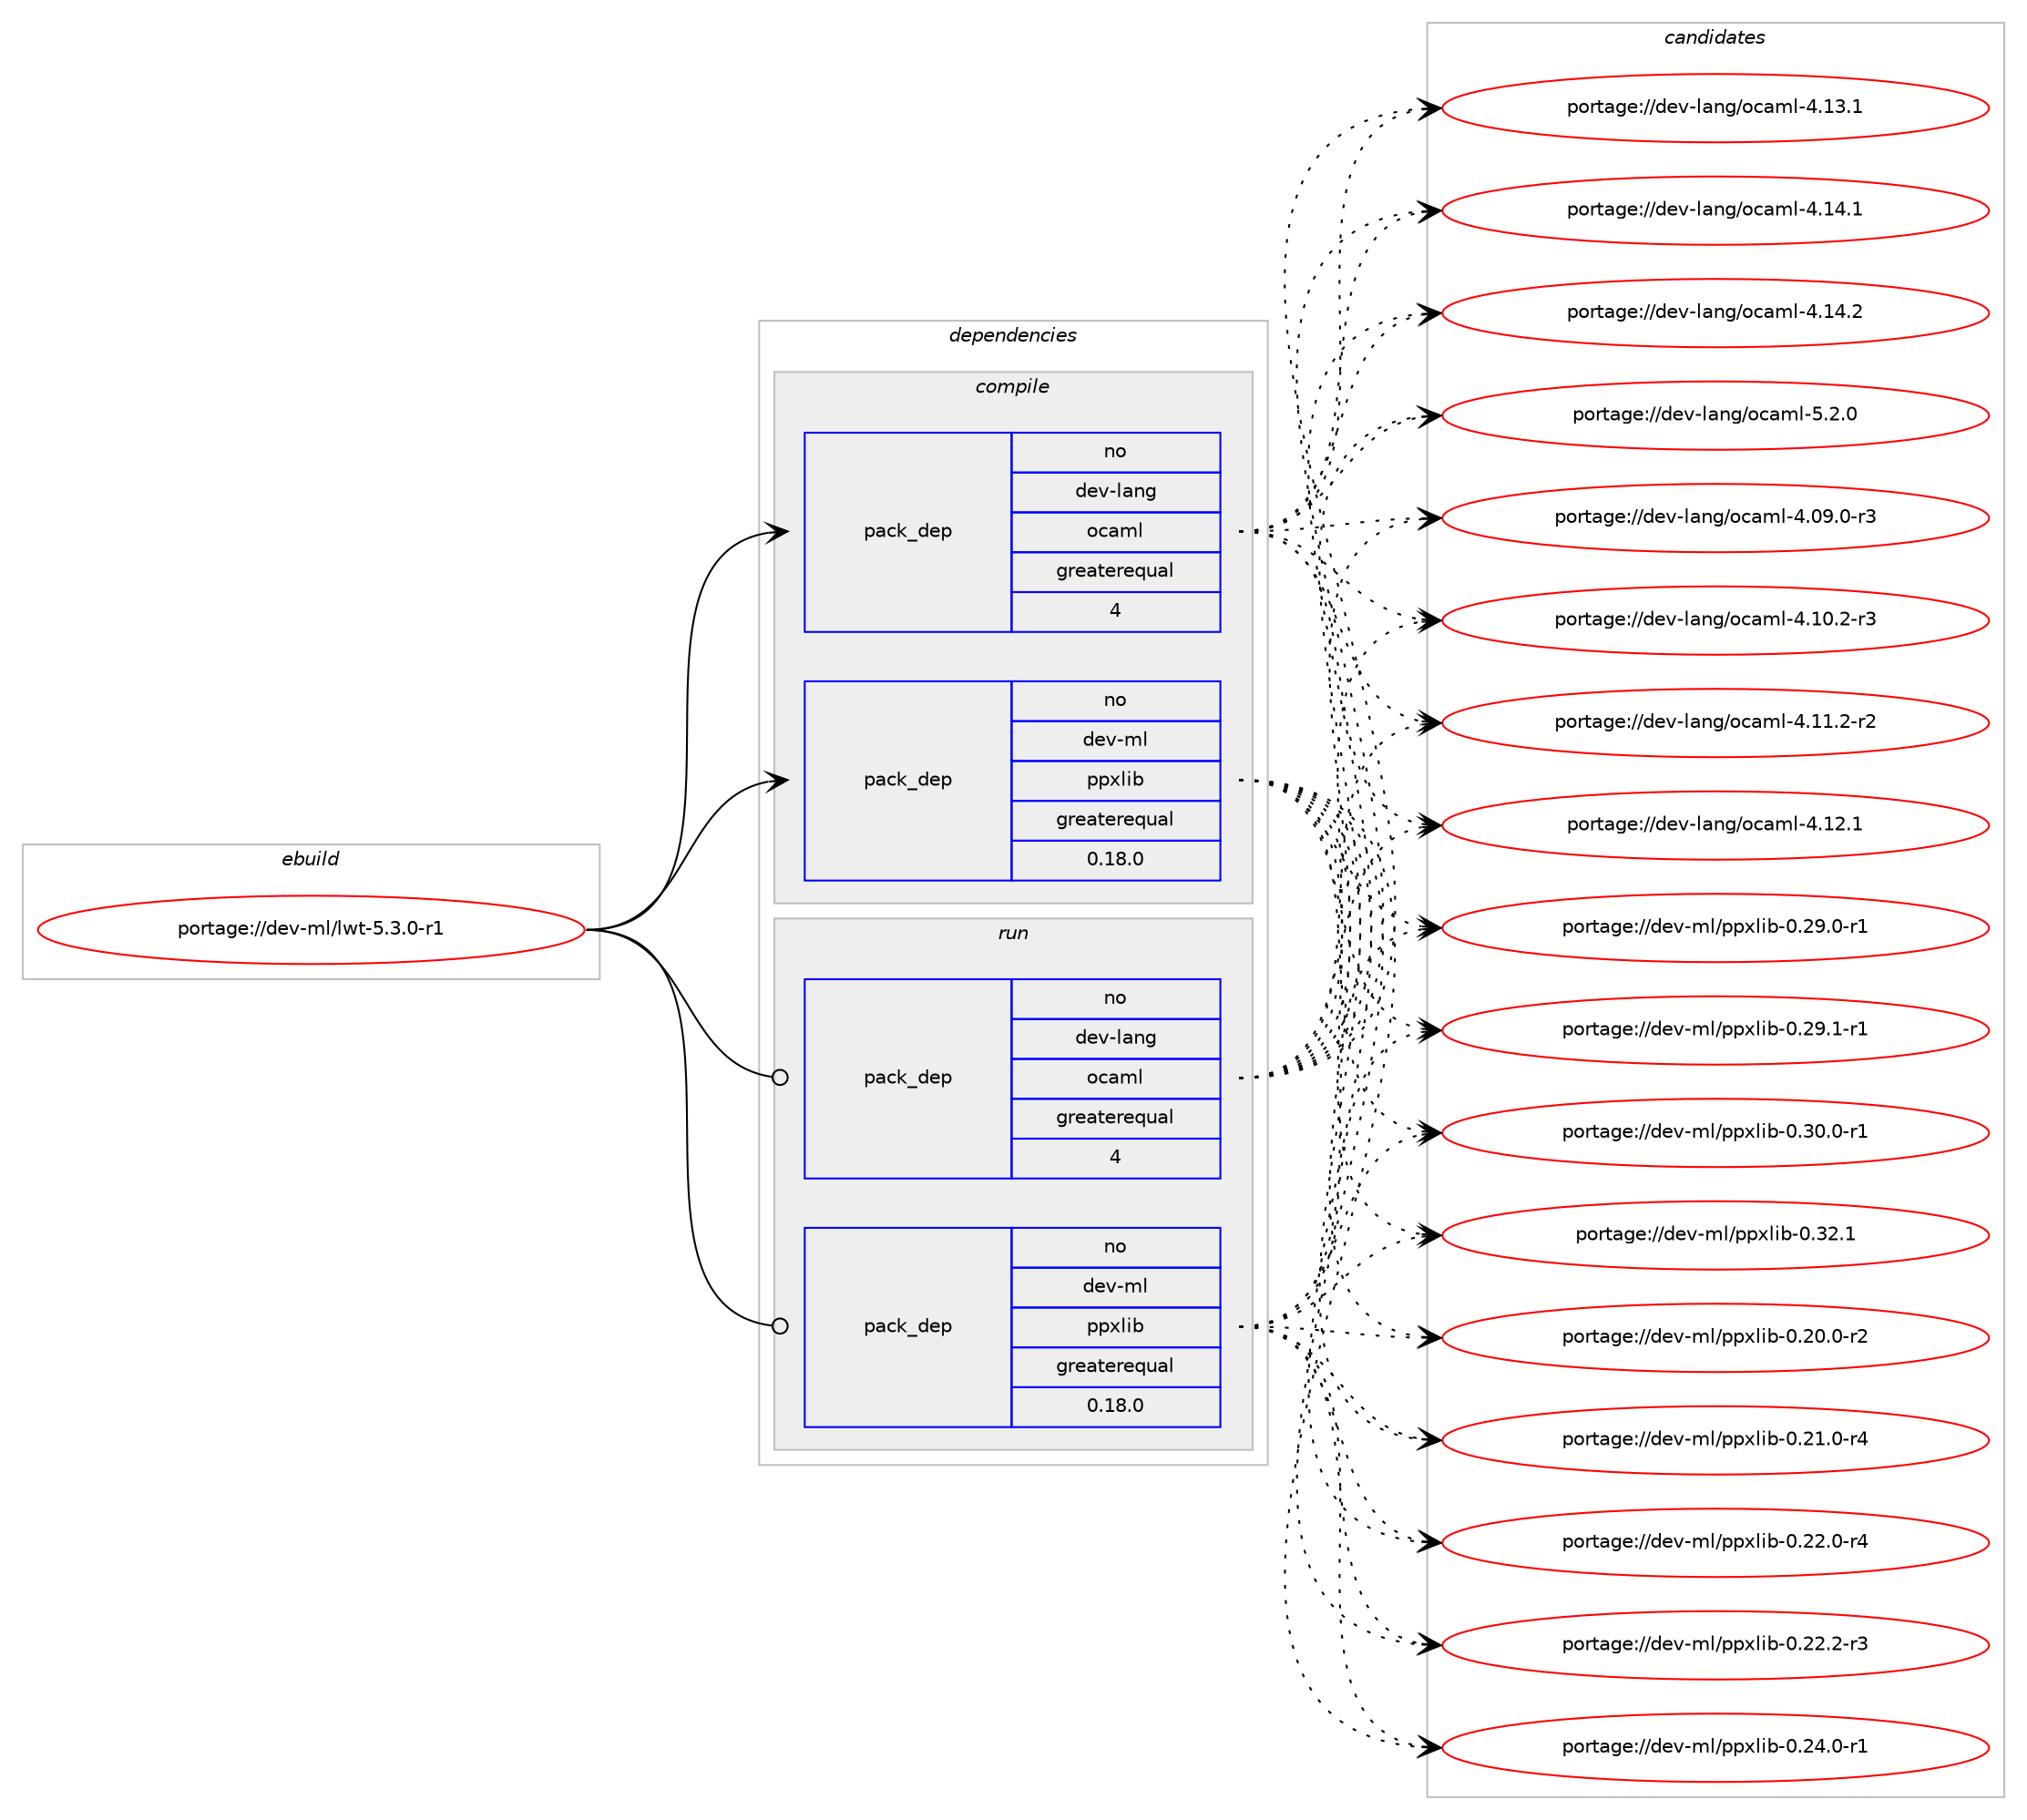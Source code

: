 digraph prolog {

# *************
# Graph options
# *************

newrank=true;
concentrate=true;
compound=true;
graph [rankdir=LR,fontname=Helvetica,fontsize=10,ranksep=1.5];#, ranksep=2.5, nodesep=0.2];
edge  [arrowhead=vee];
node  [fontname=Helvetica,fontsize=10];

# **********
# The ebuild
# **********

subgraph cluster_leftcol {
color=gray;
rank=same;
label=<<i>ebuild</i>>;
id [label="portage://dev-ml/lwt-5.3.0-r1", color=red, width=4, href="../dev-ml/lwt-5.3.0-r1.svg"];
}

# ****************
# The dependencies
# ****************

subgraph cluster_midcol {
color=gray;
label=<<i>dependencies</i>>;
subgraph cluster_compile {
fillcolor="#eeeeee";
style=filled;
label=<<i>compile</i>>;
subgraph pack30775 {
dependency60745 [label=<<TABLE BORDER="0" CELLBORDER="1" CELLSPACING="0" CELLPADDING="4" WIDTH="220"><TR><TD ROWSPAN="6" CELLPADDING="30">pack_dep</TD></TR><TR><TD WIDTH="110">no</TD></TR><TR><TD>dev-lang</TD></TR><TR><TD>ocaml</TD></TR><TR><TD>greaterequal</TD></TR><TR><TD>4</TD></TR></TABLE>>, shape=none, color=blue];
}
id:e -> dependency60745:w [weight=20,style="solid",arrowhead="vee"];
# *** BEGIN UNKNOWN DEPENDENCY TYPE (TODO) ***
# id -> package_dependency(portage://dev-ml/lwt-5.3.0-r1,install,no,dev-libs,libev,none,[,,],[],[])
# *** END UNKNOWN DEPENDENCY TYPE (TODO) ***

# *** BEGIN UNKNOWN DEPENDENCY TYPE (TODO) ***
# id -> package_dependency(portage://dev-ml/lwt-5.3.0-r1,install,no,dev-ml,dune,none,[,,],any_same_slot,[])
# *** END UNKNOWN DEPENDENCY TYPE (TODO) ***

# *** BEGIN UNKNOWN DEPENDENCY TYPE (TODO) ***
# id -> package_dependency(portage://dev-ml/lwt-5.3.0-r1,install,no,dev-ml,dune-configurator,none,[,,],any_same_slot,[])
# *** END UNKNOWN DEPENDENCY TYPE (TODO) ***

# *** BEGIN UNKNOWN DEPENDENCY TYPE (TODO) ***
# id -> package_dependency(portage://dev-ml/lwt-5.3.0-r1,install,no,dev-ml,mmap,none,[,,],any_same_slot,[])
# *** END UNKNOWN DEPENDENCY TYPE (TODO) ***

# *** BEGIN UNKNOWN DEPENDENCY TYPE (TODO) ***
# id -> package_dependency(portage://dev-ml/lwt-5.3.0-r1,install,no,dev-ml,ocplib-endian,none,[,,],any_same_slot,[])
# *** END UNKNOWN DEPENDENCY TYPE (TODO) ***

subgraph pack30776 {
dependency60746 [label=<<TABLE BORDER="0" CELLBORDER="1" CELLSPACING="0" CELLPADDING="4" WIDTH="220"><TR><TD ROWSPAN="6" CELLPADDING="30">pack_dep</TD></TR><TR><TD WIDTH="110">no</TD></TR><TR><TD>dev-ml</TD></TR><TR><TD>ppxlib</TD></TR><TR><TD>greaterequal</TD></TR><TR><TD>0.18.0</TD></TR></TABLE>>, shape=none, color=blue];
}
id:e -> dependency60746:w [weight=20,style="solid",arrowhead="vee"];
# *** BEGIN UNKNOWN DEPENDENCY TYPE (TODO) ***
# id -> package_dependency(portage://dev-ml/lwt-5.3.0-r1,install,no,dev-ml,react,none,[,,],any_same_slot,[])
# *** END UNKNOWN DEPENDENCY TYPE (TODO) ***

# *** BEGIN UNKNOWN DEPENDENCY TYPE (TODO) ***
# id -> package_dependency(portage://dev-ml/lwt-5.3.0-r1,install,no,dev-ml,result,none,[,,],any_same_slot,[])
# *** END UNKNOWN DEPENDENCY TYPE (TODO) ***

# *** BEGIN UNKNOWN DEPENDENCY TYPE (TODO) ***
# id -> package_dependency(portage://dev-ml/lwt-5.3.0-r1,install,no,dev-ml,seq,none,[,,],any_same_slot,[])
# *** END UNKNOWN DEPENDENCY TYPE (TODO) ***

}
subgraph cluster_compileandrun {
fillcolor="#eeeeee";
style=filled;
label=<<i>compile and run</i>>;
}
subgraph cluster_run {
fillcolor="#eeeeee";
style=filled;
label=<<i>run</i>>;
subgraph pack30777 {
dependency60747 [label=<<TABLE BORDER="0" CELLBORDER="1" CELLSPACING="0" CELLPADDING="4" WIDTH="220"><TR><TD ROWSPAN="6" CELLPADDING="30">pack_dep</TD></TR><TR><TD WIDTH="110">no</TD></TR><TR><TD>dev-lang</TD></TR><TR><TD>ocaml</TD></TR><TR><TD>greaterequal</TD></TR><TR><TD>4</TD></TR></TABLE>>, shape=none, color=blue];
}
id:e -> dependency60747:w [weight=20,style="solid",arrowhead="odot"];
# *** BEGIN UNKNOWN DEPENDENCY TYPE (TODO) ***
# id -> package_dependency(portage://dev-ml/lwt-5.3.0-r1,run,no,dev-libs,libev,none,[,,],[],[])
# *** END UNKNOWN DEPENDENCY TYPE (TODO) ***

# *** BEGIN UNKNOWN DEPENDENCY TYPE (TODO) ***
# id -> package_dependency(portage://dev-ml/lwt-5.3.0-r1,run,no,dev-ml,dune,none,[,,],any_same_slot,[])
# *** END UNKNOWN DEPENDENCY TYPE (TODO) ***

# *** BEGIN UNKNOWN DEPENDENCY TYPE (TODO) ***
# id -> package_dependency(portage://dev-ml/lwt-5.3.0-r1,run,no,dev-ml,dune-configurator,none,[,,],any_same_slot,[])
# *** END UNKNOWN DEPENDENCY TYPE (TODO) ***

# *** BEGIN UNKNOWN DEPENDENCY TYPE (TODO) ***
# id -> package_dependency(portage://dev-ml/lwt-5.3.0-r1,run,no,dev-ml,mmap,none,[,,],any_same_slot,[])
# *** END UNKNOWN DEPENDENCY TYPE (TODO) ***

# *** BEGIN UNKNOWN DEPENDENCY TYPE (TODO) ***
# id -> package_dependency(portage://dev-ml/lwt-5.3.0-r1,run,no,dev-ml,ocplib-endian,none,[,,],any_same_slot,[])
# *** END UNKNOWN DEPENDENCY TYPE (TODO) ***

subgraph pack30778 {
dependency60748 [label=<<TABLE BORDER="0" CELLBORDER="1" CELLSPACING="0" CELLPADDING="4" WIDTH="220"><TR><TD ROWSPAN="6" CELLPADDING="30">pack_dep</TD></TR><TR><TD WIDTH="110">no</TD></TR><TR><TD>dev-ml</TD></TR><TR><TD>ppxlib</TD></TR><TR><TD>greaterequal</TD></TR><TR><TD>0.18.0</TD></TR></TABLE>>, shape=none, color=blue];
}
id:e -> dependency60748:w [weight=20,style="solid",arrowhead="odot"];
# *** BEGIN UNKNOWN DEPENDENCY TYPE (TODO) ***
# id -> package_dependency(portage://dev-ml/lwt-5.3.0-r1,run,no,dev-ml,react,none,[,,],any_same_slot,[])
# *** END UNKNOWN DEPENDENCY TYPE (TODO) ***

# *** BEGIN UNKNOWN DEPENDENCY TYPE (TODO) ***
# id -> package_dependency(portage://dev-ml/lwt-5.3.0-r1,run,no,dev-ml,result,none,[,,],any_same_slot,[])
# *** END UNKNOWN DEPENDENCY TYPE (TODO) ***

# *** BEGIN UNKNOWN DEPENDENCY TYPE (TODO) ***
# id -> package_dependency(portage://dev-ml/lwt-5.3.0-r1,run,no,dev-ml,seq,none,[,,],any_same_slot,[])
# *** END UNKNOWN DEPENDENCY TYPE (TODO) ***

}
}

# **************
# The candidates
# **************

subgraph cluster_choices {
rank=same;
color=gray;
label=<<i>candidates</i>>;

subgraph choice30775 {
color=black;
nodesep=1;
choice1001011184510897110103471119997109108455246485746484511451 [label="portage://dev-lang/ocaml-4.09.0-r3", color=red, width=4,href="../dev-lang/ocaml-4.09.0-r3.svg"];
choice1001011184510897110103471119997109108455246494846504511451 [label="portage://dev-lang/ocaml-4.10.2-r3", color=red, width=4,href="../dev-lang/ocaml-4.10.2-r3.svg"];
choice1001011184510897110103471119997109108455246494946504511450 [label="portage://dev-lang/ocaml-4.11.2-r2", color=red, width=4,href="../dev-lang/ocaml-4.11.2-r2.svg"];
choice100101118451089711010347111999710910845524649504649 [label="portage://dev-lang/ocaml-4.12.1", color=red, width=4,href="../dev-lang/ocaml-4.12.1.svg"];
choice100101118451089711010347111999710910845524649514649 [label="portage://dev-lang/ocaml-4.13.1", color=red, width=4,href="../dev-lang/ocaml-4.13.1.svg"];
choice100101118451089711010347111999710910845524649524649 [label="portage://dev-lang/ocaml-4.14.1", color=red, width=4,href="../dev-lang/ocaml-4.14.1.svg"];
choice100101118451089711010347111999710910845524649524650 [label="portage://dev-lang/ocaml-4.14.2", color=red, width=4,href="../dev-lang/ocaml-4.14.2.svg"];
choice1001011184510897110103471119997109108455346504648 [label="portage://dev-lang/ocaml-5.2.0", color=red, width=4,href="../dev-lang/ocaml-5.2.0.svg"];
dependency60745:e -> choice1001011184510897110103471119997109108455246485746484511451:w [style=dotted,weight="100"];
dependency60745:e -> choice1001011184510897110103471119997109108455246494846504511451:w [style=dotted,weight="100"];
dependency60745:e -> choice1001011184510897110103471119997109108455246494946504511450:w [style=dotted,weight="100"];
dependency60745:e -> choice100101118451089711010347111999710910845524649504649:w [style=dotted,weight="100"];
dependency60745:e -> choice100101118451089711010347111999710910845524649514649:w [style=dotted,weight="100"];
dependency60745:e -> choice100101118451089711010347111999710910845524649524649:w [style=dotted,weight="100"];
dependency60745:e -> choice100101118451089711010347111999710910845524649524650:w [style=dotted,weight="100"];
dependency60745:e -> choice1001011184510897110103471119997109108455346504648:w [style=dotted,weight="100"];
}
subgraph choice30776 {
color=black;
nodesep=1;
choice100101118451091084711211212010810598454846504846484511450 [label="portage://dev-ml/ppxlib-0.20.0-r2", color=red, width=4,href="../dev-ml/ppxlib-0.20.0-r2.svg"];
choice100101118451091084711211212010810598454846504946484511452 [label="portage://dev-ml/ppxlib-0.21.0-r4", color=red, width=4,href="../dev-ml/ppxlib-0.21.0-r4.svg"];
choice100101118451091084711211212010810598454846505046484511452 [label="portage://dev-ml/ppxlib-0.22.0-r4", color=red, width=4,href="../dev-ml/ppxlib-0.22.0-r4.svg"];
choice100101118451091084711211212010810598454846505046504511451 [label="portage://dev-ml/ppxlib-0.22.2-r3", color=red, width=4,href="../dev-ml/ppxlib-0.22.2-r3.svg"];
choice100101118451091084711211212010810598454846505246484511449 [label="portage://dev-ml/ppxlib-0.24.0-r1", color=red, width=4,href="../dev-ml/ppxlib-0.24.0-r1.svg"];
choice100101118451091084711211212010810598454846505746484511449 [label="portage://dev-ml/ppxlib-0.29.0-r1", color=red, width=4,href="../dev-ml/ppxlib-0.29.0-r1.svg"];
choice100101118451091084711211212010810598454846505746494511449 [label="portage://dev-ml/ppxlib-0.29.1-r1", color=red, width=4,href="../dev-ml/ppxlib-0.29.1-r1.svg"];
choice100101118451091084711211212010810598454846514846484511449 [label="portage://dev-ml/ppxlib-0.30.0-r1", color=red, width=4,href="../dev-ml/ppxlib-0.30.0-r1.svg"];
choice10010111845109108471121121201081059845484651504649 [label="portage://dev-ml/ppxlib-0.32.1", color=red, width=4,href="../dev-ml/ppxlib-0.32.1.svg"];
dependency60746:e -> choice100101118451091084711211212010810598454846504846484511450:w [style=dotted,weight="100"];
dependency60746:e -> choice100101118451091084711211212010810598454846504946484511452:w [style=dotted,weight="100"];
dependency60746:e -> choice100101118451091084711211212010810598454846505046484511452:w [style=dotted,weight="100"];
dependency60746:e -> choice100101118451091084711211212010810598454846505046504511451:w [style=dotted,weight="100"];
dependency60746:e -> choice100101118451091084711211212010810598454846505246484511449:w [style=dotted,weight="100"];
dependency60746:e -> choice100101118451091084711211212010810598454846505746484511449:w [style=dotted,weight="100"];
dependency60746:e -> choice100101118451091084711211212010810598454846505746494511449:w [style=dotted,weight="100"];
dependency60746:e -> choice100101118451091084711211212010810598454846514846484511449:w [style=dotted,weight="100"];
dependency60746:e -> choice10010111845109108471121121201081059845484651504649:w [style=dotted,weight="100"];
}
subgraph choice30777 {
color=black;
nodesep=1;
choice1001011184510897110103471119997109108455246485746484511451 [label="portage://dev-lang/ocaml-4.09.0-r3", color=red, width=4,href="../dev-lang/ocaml-4.09.0-r3.svg"];
choice1001011184510897110103471119997109108455246494846504511451 [label="portage://dev-lang/ocaml-4.10.2-r3", color=red, width=4,href="../dev-lang/ocaml-4.10.2-r3.svg"];
choice1001011184510897110103471119997109108455246494946504511450 [label="portage://dev-lang/ocaml-4.11.2-r2", color=red, width=4,href="../dev-lang/ocaml-4.11.2-r2.svg"];
choice100101118451089711010347111999710910845524649504649 [label="portage://dev-lang/ocaml-4.12.1", color=red, width=4,href="../dev-lang/ocaml-4.12.1.svg"];
choice100101118451089711010347111999710910845524649514649 [label="portage://dev-lang/ocaml-4.13.1", color=red, width=4,href="../dev-lang/ocaml-4.13.1.svg"];
choice100101118451089711010347111999710910845524649524649 [label="portage://dev-lang/ocaml-4.14.1", color=red, width=4,href="../dev-lang/ocaml-4.14.1.svg"];
choice100101118451089711010347111999710910845524649524650 [label="portage://dev-lang/ocaml-4.14.2", color=red, width=4,href="../dev-lang/ocaml-4.14.2.svg"];
choice1001011184510897110103471119997109108455346504648 [label="portage://dev-lang/ocaml-5.2.0", color=red, width=4,href="../dev-lang/ocaml-5.2.0.svg"];
dependency60747:e -> choice1001011184510897110103471119997109108455246485746484511451:w [style=dotted,weight="100"];
dependency60747:e -> choice1001011184510897110103471119997109108455246494846504511451:w [style=dotted,weight="100"];
dependency60747:e -> choice1001011184510897110103471119997109108455246494946504511450:w [style=dotted,weight="100"];
dependency60747:e -> choice100101118451089711010347111999710910845524649504649:w [style=dotted,weight="100"];
dependency60747:e -> choice100101118451089711010347111999710910845524649514649:w [style=dotted,weight="100"];
dependency60747:e -> choice100101118451089711010347111999710910845524649524649:w [style=dotted,weight="100"];
dependency60747:e -> choice100101118451089711010347111999710910845524649524650:w [style=dotted,weight="100"];
dependency60747:e -> choice1001011184510897110103471119997109108455346504648:w [style=dotted,weight="100"];
}
subgraph choice30778 {
color=black;
nodesep=1;
choice100101118451091084711211212010810598454846504846484511450 [label="portage://dev-ml/ppxlib-0.20.0-r2", color=red, width=4,href="../dev-ml/ppxlib-0.20.0-r2.svg"];
choice100101118451091084711211212010810598454846504946484511452 [label="portage://dev-ml/ppxlib-0.21.0-r4", color=red, width=4,href="../dev-ml/ppxlib-0.21.0-r4.svg"];
choice100101118451091084711211212010810598454846505046484511452 [label="portage://dev-ml/ppxlib-0.22.0-r4", color=red, width=4,href="../dev-ml/ppxlib-0.22.0-r4.svg"];
choice100101118451091084711211212010810598454846505046504511451 [label="portage://dev-ml/ppxlib-0.22.2-r3", color=red, width=4,href="../dev-ml/ppxlib-0.22.2-r3.svg"];
choice100101118451091084711211212010810598454846505246484511449 [label="portage://dev-ml/ppxlib-0.24.0-r1", color=red, width=4,href="../dev-ml/ppxlib-0.24.0-r1.svg"];
choice100101118451091084711211212010810598454846505746484511449 [label="portage://dev-ml/ppxlib-0.29.0-r1", color=red, width=4,href="../dev-ml/ppxlib-0.29.0-r1.svg"];
choice100101118451091084711211212010810598454846505746494511449 [label="portage://dev-ml/ppxlib-0.29.1-r1", color=red, width=4,href="../dev-ml/ppxlib-0.29.1-r1.svg"];
choice100101118451091084711211212010810598454846514846484511449 [label="portage://dev-ml/ppxlib-0.30.0-r1", color=red, width=4,href="../dev-ml/ppxlib-0.30.0-r1.svg"];
choice10010111845109108471121121201081059845484651504649 [label="portage://dev-ml/ppxlib-0.32.1", color=red, width=4,href="../dev-ml/ppxlib-0.32.1.svg"];
dependency60748:e -> choice100101118451091084711211212010810598454846504846484511450:w [style=dotted,weight="100"];
dependency60748:e -> choice100101118451091084711211212010810598454846504946484511452:w [style=dotted,weight="100"];
dependency60748:e -> choice100101118451091084711211212010810598454846505046484511452:w [style=dotted,weight="100"];
dependency60748:e -> choice100101118451091084711211212010810598454846505046504511451:w [style=dotted,weight="100"];
dependency60748:e -> choice100101118451091084711211212010810598454846505246484511449:w [style=dotted,weight="100"];
dependency60748:e -> choice100101118451091084711211212010810598454846505746484511449:w [style=dotted,weight="100"];
dependency60748:e -> choice100101118451091084711211212010810598454846505746494511449:w [style=dotted,weight="100"];
dependency60748:e -> choice100101118451091084711211212010810598454846514846484511449:w [style=dotted,weight="100"];
dependency60748:e -> choice10010111845109108471121121201081059845484651504649:w [style=dotted,weight="100"];
}
}

}

